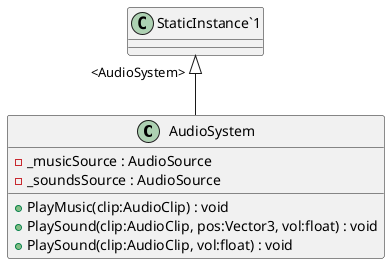 @startuml
class AudioSystem {
    - _musicSource : AudioSource
    - _soundsSource : AudioSource
    + PlayMusic(clip:AudioClip) : void
    + PlaySound(clip:AudioClip, pos:Vector3, vol:float) : void
    + PlaySound(clip:AudioClip, vol:float) : void
}
"StaticInstance`1" "<AudioSystem>" <|-- AudioSystem
@enduml
